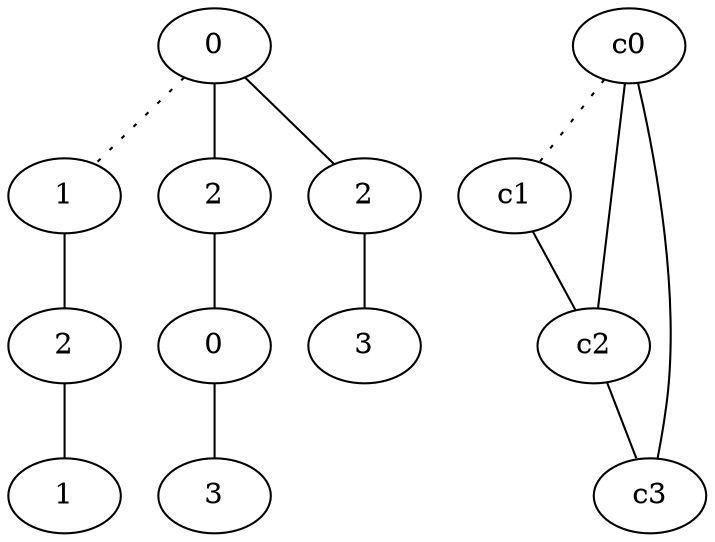 graph {
a0[label=0];
a1[label=1];
a2[label=2];
a3[label=1];
a4[label=2];
a5[label=0];
a6[label=3];
a7[label=2];
a8[label=3];
a0 -- a1 [style=dotted];
a0 -- a4;
a0 -- a7;
a1 -- a2;
a2 -- a3;
a4 -- a5;
a5 -- a6;
a7 -- a8;
c0 -- c1 [style=dotted];
c0 -- c2;
c0 -- c3;
c1 -- c2;
c2 -- c3;
}
